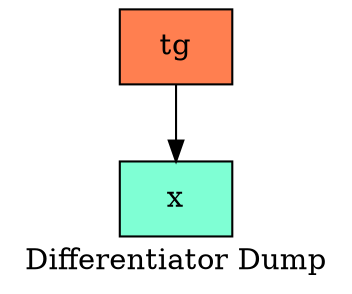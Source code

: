   digraph tree  {
  node[   shape     = "Mrecord",  style     = "filled",  fillcolor = "aqua",  fontcolor = "#000000",  margin    = "0.075"];
  rankdir   = "TB";

  label     = "Differentiator Dump";
"node0" [shape = "record", label = "{tg}", fillcolor = "coral"]
"node1" [shape = "record", label = "{x}", fillcolor = "aquamarine"]
"node0" -> "node1"
  }